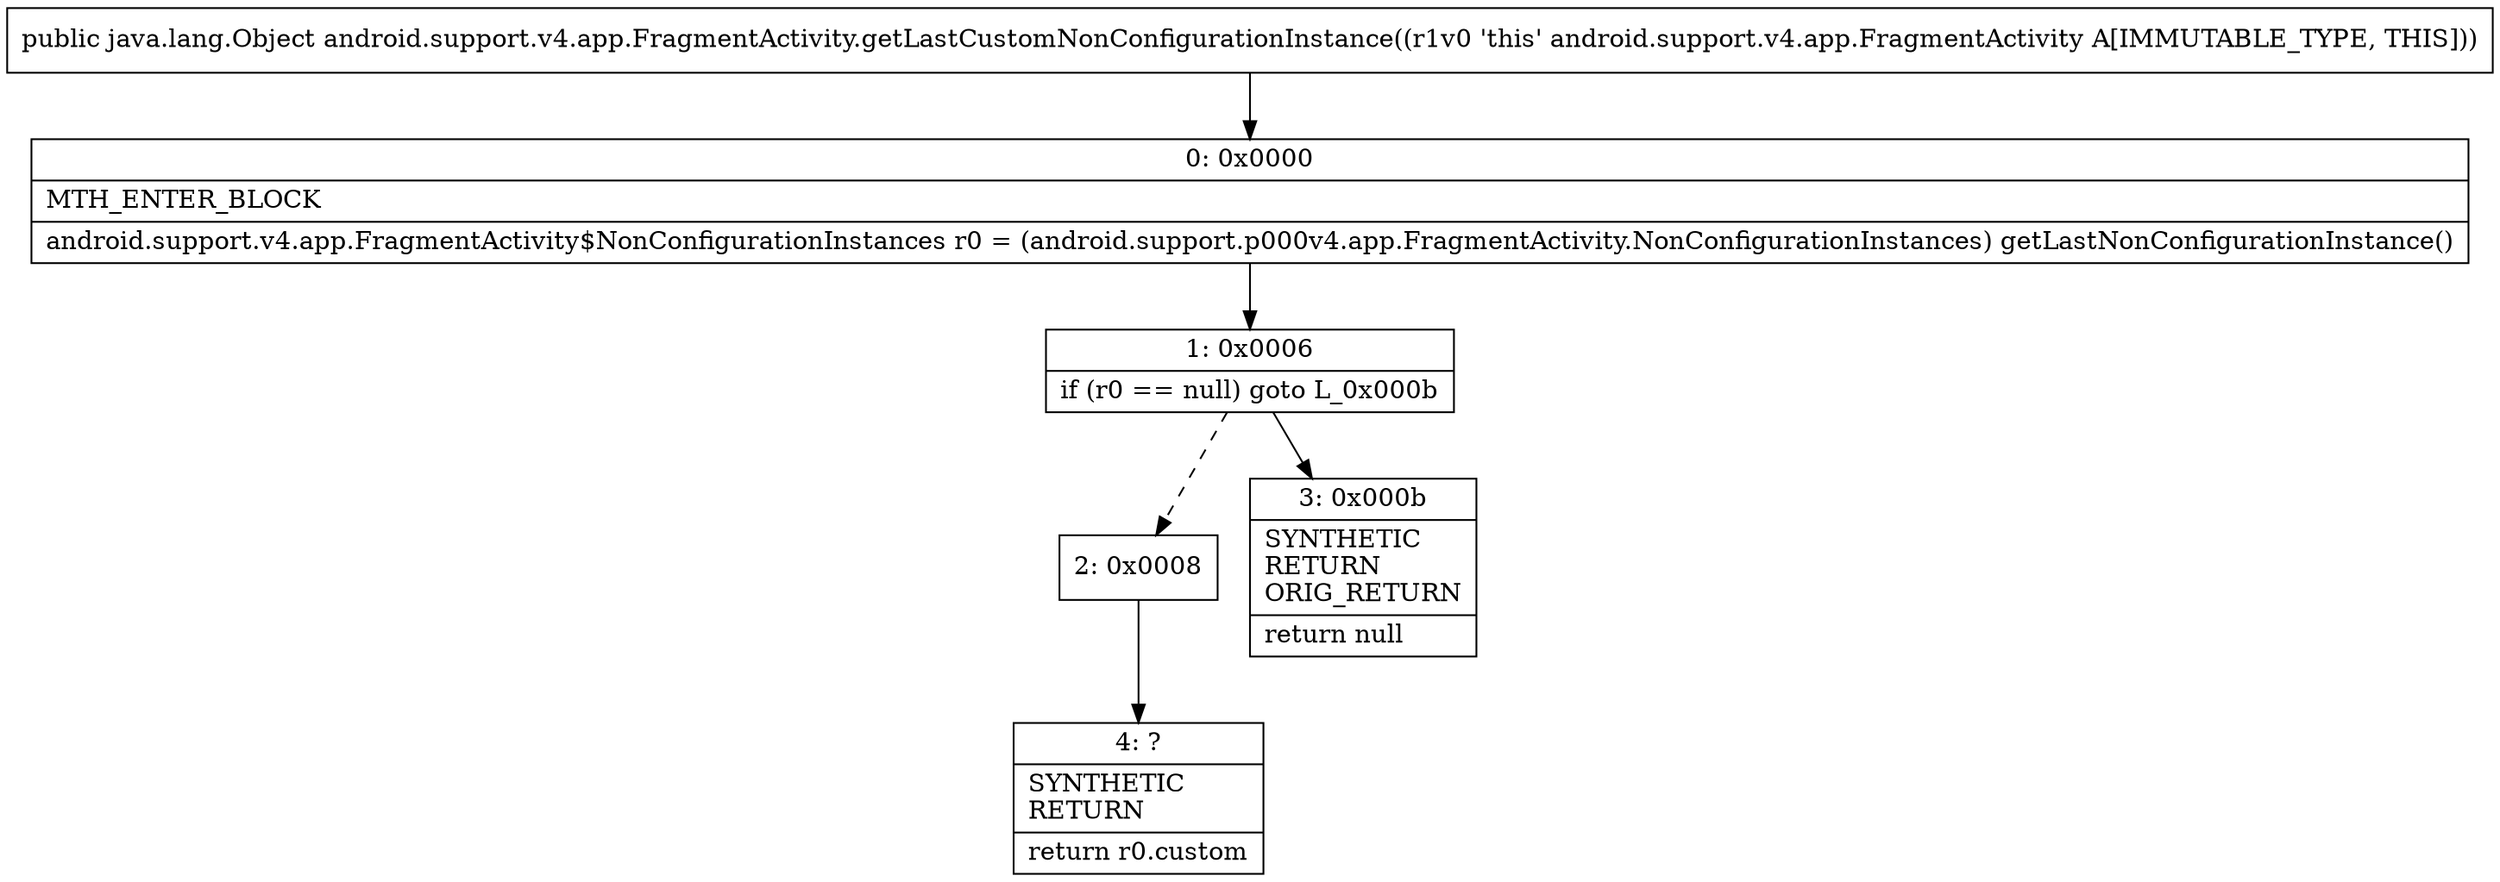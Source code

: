 digraph "CFG forandroid.support.v4.app.FragmentActivity.getLastCustomNonConfigurationInstance()Ljava\/lang\/Object;" {
Node_0 [shape=record,label="{0\:\ 0x0000|MTH_ENTER_BLOCK\l|android.support.v4.app.FragmentActivity$NonConfigurationInstances r0 = (android.support.p000v4.app.FragmentActivity.NonConfigurationInstances) getLastNonConfigurationInstance()\l}"];
Node_1 [shape=record,label="{1\:\ 0x0006|if (r0 == null) goto L_0x000b\l}"];
Node_2 [shape=record,label="{2\:\ 0x0008}"];
Node_3 [shape=record,label="{3\:\ 0x000b|SYNTHETIC\lRETURN\lORIG_RETURN\l|return null\l}"];
Node_4 [shape=record,label="{4\:\ ?|SYNTHETIC\lRETURN\l|return r0.custom\l}"];
MethodNode[shape=record,label="{public java.lang.Object android.support.v4.app.FragmentActivity.getLastCustomNonConfigurationInstance((r1v0 'this' android.support.v4.app.FragmentActivity A[IMMUTABLE_TYPE, THIS])) }"];
MethodNode -> Node_0;
Node_0 -> Node_1;
Node_1 -> Node_2[style=dashed];
Node_1 -> Node_3;
Node_2 -> Node_4;
}

